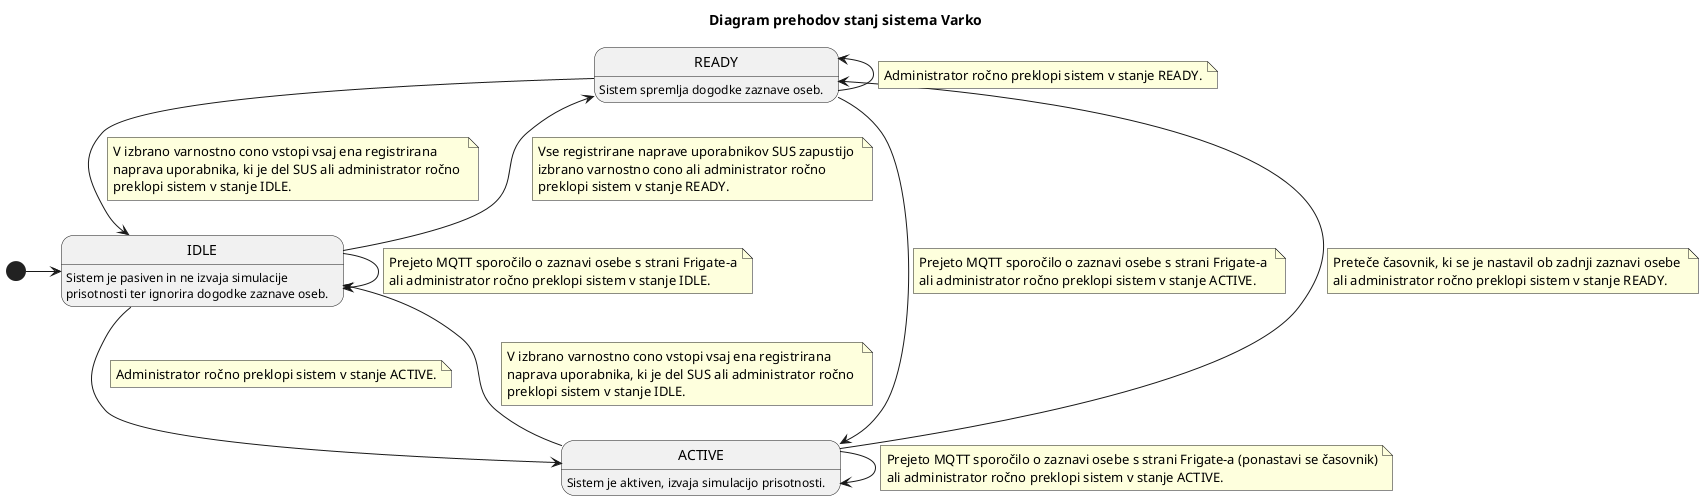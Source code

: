 @startuml
title Diagram prehodov stanj sistema Varko

[*] -right-> IDLE
IDLE: Sistem je pasiven in ne izvaja simulacije \nprisotnosti ter ignorira dogodke zaznave oseb.
READY: Sistem spremlja dogodke zaznave oseb.
ACTIVE: Sistem je aktiven, izvaja simulacijo prisotnosti.

IDLE --> READY
note on link
Vse registrirane naprave uporabnikov SUS zapustijo 
izbrano varnostno cono ali administrator ročno 
preklopi sistem v stanje READY.
end note

IDLE --> ACTIVE
note on link
Administrator ročno preklopi sistem v stanje ACTIVE.
end note

IDLE --> IDLE
note on link
Prejeto MQTT sporočilo o zaznavi osebe s strani Frigate-a
ali administrator ročno preklopi sistem v stanje IDLE.
end note

READY --> IDLE
note on link
V izbrano varnostno cono vstopi vsaj ena registrirana 
naprava uporabnika, ki je del SUS ali administrator ročno 
preklopi sistem v stanje IDLE.
end note

READY --> ACTIVE
note on link
Prejeto MQTT sporočilo o zaznavi osebe s strani Frigate-a 
ali administrator ročno preklopi sistem v stanje ACTIVE.
end note

READY -left-> READY
note on link
Administrator ročno preklopi sistem v stanje READY.
end note

ACTIVE --> IDLE
note on link
V izbrano varnostno cono vstopi vsaj ena registrirana 
naprava uporabnika, ki je del SUS ali administrator ročno 
preklopi sistem v stanje IDLE.
end note

ACTIVE --> READY
note on link
Preteče časovnik, ki se je nastavil ob zadnji zaznavi osebe 
ali administrator ročno preklopi sistem v stanje READY.
end note

ACTIVE --> ACTIVE 
note on link
Prejeto MQTT sporočilo o zaznavi osebe s strani Frigate-a (ponastavi se časovnik)
ali administrator ročno preklopi sistem v stanje ACTIVE.
end note

@enduml